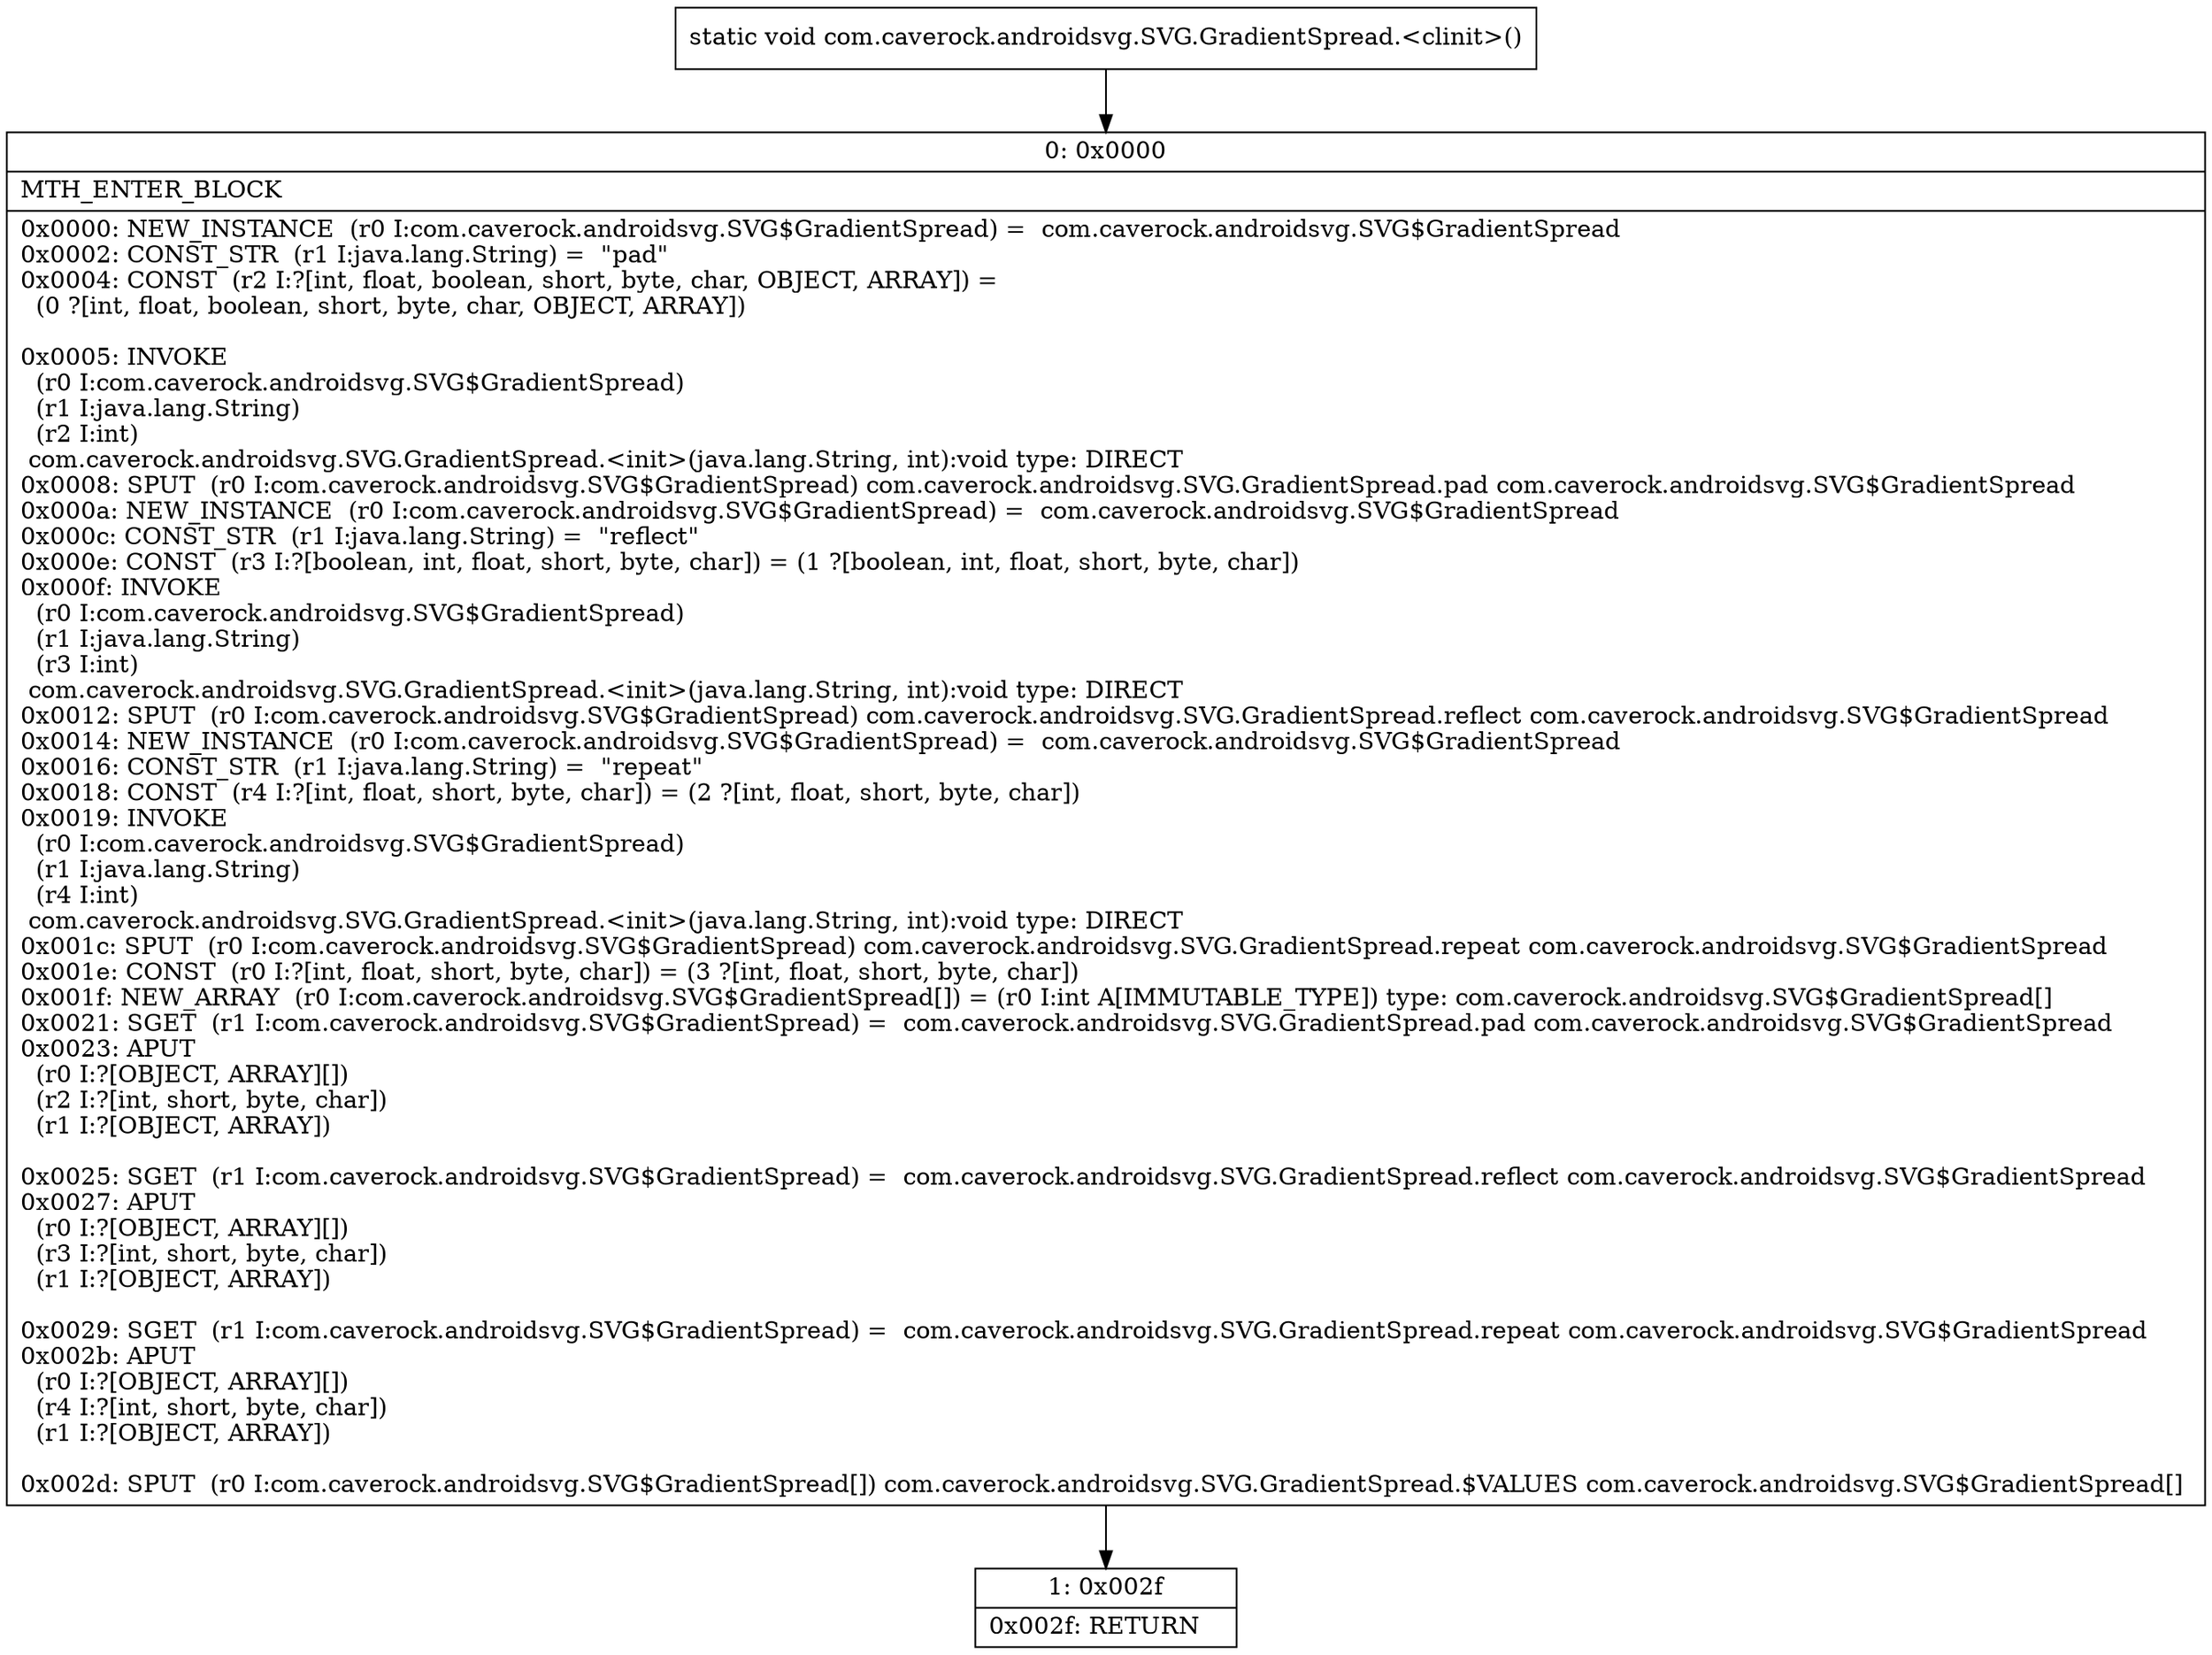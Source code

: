 digraph "CFG forcom.caverock.androidsvg.SVG.GradientSpread.\<clinit\>()V" {
Node_0 [shape=record,label="{0\:\ 0x0000|MTH_ENTER_BLOCK\l|0x0000: NEW_INSTANCE  (r0 I:com.caverock.androidsvg.SVG$GradientSpread) =  com.caverock.androidsvg.SVG$GradientSpread \l0x0002: CONST_STR  (r1 I:java.lang.String) =  \"pad\" \l0x0004: CONST  (r2 I:?[int, float, boolean, short, byte, char, OBJECT, ARRAY]) = \l  (0 ?[int, float, boolean, short, byte, char, OBJECT, ARRAY])\l \l0x0005: INVOKE  \l  (r0 I:com.caverock.androidsvg.SVG$GradientSpread)\l  (r1 I:java.lang.String)\l  (r2 I:int)\l com.caverock.androidsvg.SVG.GradientSpread.\<init\>(java.lang.String, int):void type: DIRECT \l0x0008: SPUT  (r0 I:com.caverock.androidsvg.SVG$GradientSpread) com.caverock.androidsvg.SVG.GradientSpread.pad com.caverock.androidsvg.SVG$GradientSpread \l0x000a: NEW_INSTANCE  (r0 I:com.caverock.androidsvg.SVG$GradientSpread) =  com.caverock.androidsvg.SVG$GradientSpread \l0x000c: CONST_STR  (r1 I:java.lang.String) =  \"reflect\" \l0x000e: CONST  (r3 I:?[boolean, int, float, short, byte, char]) = (1 ?[boolean, int, float, short, byte, char]) \l0x000f: INVOKE  \l  (r0 I:com.caverock.androidsvg.SVG$GradientSpread)\l  (r1 I:java.lang.String)\l  (r3 I:int)\l com.caverock.androidsvg.SVG.GradientSpread.\<init\>(java.lang.String, int):void type: DIRECT \l0x0012: SPUT  (r0 I:com.caverock.androidsvg.SVG$GradientSpread) com.caverock.androidsvg.SVG.GradientSpread.reflect com.caverock.androidsvg.SVG$GradientSpread \l0x0014: NEW_INSTANCE  (r0 I:com.caverock.androidsvg.SVG$GradientSpread) =  com.caverock.androidsvg.SVG$GradientSpread \l0x0016: CONST_STR  (r1 I:java.lang.String) =  \"repeat\" \l0x0018: CONST  (r4 I:?[int, float, short, byte, char]) = (2 ?[int, float, short, byte, char]) \l0x0019: INVOKE  \l  (r0 I:com.caverock.androidsvg.SVG$GradientSpread)\l  (r1 I:java.lang.String)\l  (r4 I:int)\l com.caverock.androidsvg.SVG.GradientSpread.\<init\>(java.lang.String, int):void type: DIRECT \l0x001c: SPUT  (r0 I:com.caverock.androidsvg.SVG$GradientSpread) com.caverock.androidsvg.SVG.GradientSpread.repeat com.caverock.androidsvg.SVG$GradientSpread \l0x001e: CONST  (r0 I:?[int, float, short, byte, char]) = (3 ?[int, float, short, byte, char]) \l0x001f: NEW_ARRAY  (r0 I:com.caverock.androidsvg.SVG$GradientSpread[]) = (r0 I:int A[IMMUTABLE_TYPE]) type: com.caverock.androidsvg.SVG$GradientSpread[] \l0x0021: SGET  (r1 I:com.caverock.androidsvg.SVG$GradientSpread) =  com.caverock.androidsvg.SVG.GradientSpread.pad com.caverock.androidsvg.SVG$GradientSpread \l0x0023: APUT  \l  (r0 I:?[OBJECT, ARRAY][])\l  (r2 I:?[int, short, byte, char])\l  (r1 I:?[OBJECT, ARRAY])\l \l0x0025: SGET  (r1 I:com.caverock.androidsvg.SVG$GradientSpread) =  com.caverock.androidsvg.SVG.GradientSpread.reflect com.caverock.androidsvg.SVG$GradientSpread \l0x0027: APUT  \l  (r0 I:?[OBJECT, ARRAY][])\l  (r3 I:?[int, short, byte, char])\l  (r1 I:?[OBJECT, ARRAY])\l \l0x0029: SGET  (r1 I:com.caverock.androidsvg.SVG$GradientSpread) =  com.caverock.androidsvg.SVG.GradientSpread.repeat com.caverock.androidsvg.SVG$GradientSpread \l0x002b: APUT  \l  (r0 I:?[OBJECT, ARRAY][])\l  (r4 I:?[int, short, byte, char])\l  (r1 I:?[OBJECT, ARRAY])\l \l0x002d: SPUT  (r0 I:com.caverock.androidsvg.SVG$GradientSpread[]) com.caverock.androidsvg.SVG.GradientSpread.$VALUES com.caverock.androidsvg.SVG$GradientSpread[] \l}"];
Node_1 [shape=record,label="{1\:\ 0x002f|0x002f: RETURN   \l}"];
MethodNode[shape=record,label="{static void com.caverock.androidsvg.SVG.GradientSpread.\<clinit\>() }"];
MethodNode -> Node_0;
Node_0 -> Node_1;
}

